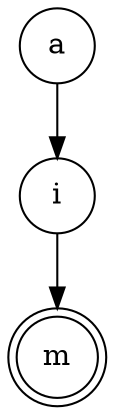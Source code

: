 digraph {   
    node [shape = doublecircle, color = black] m ;
    node [shape = circle];
    node [color= black];
    a -> i -> m;	
}